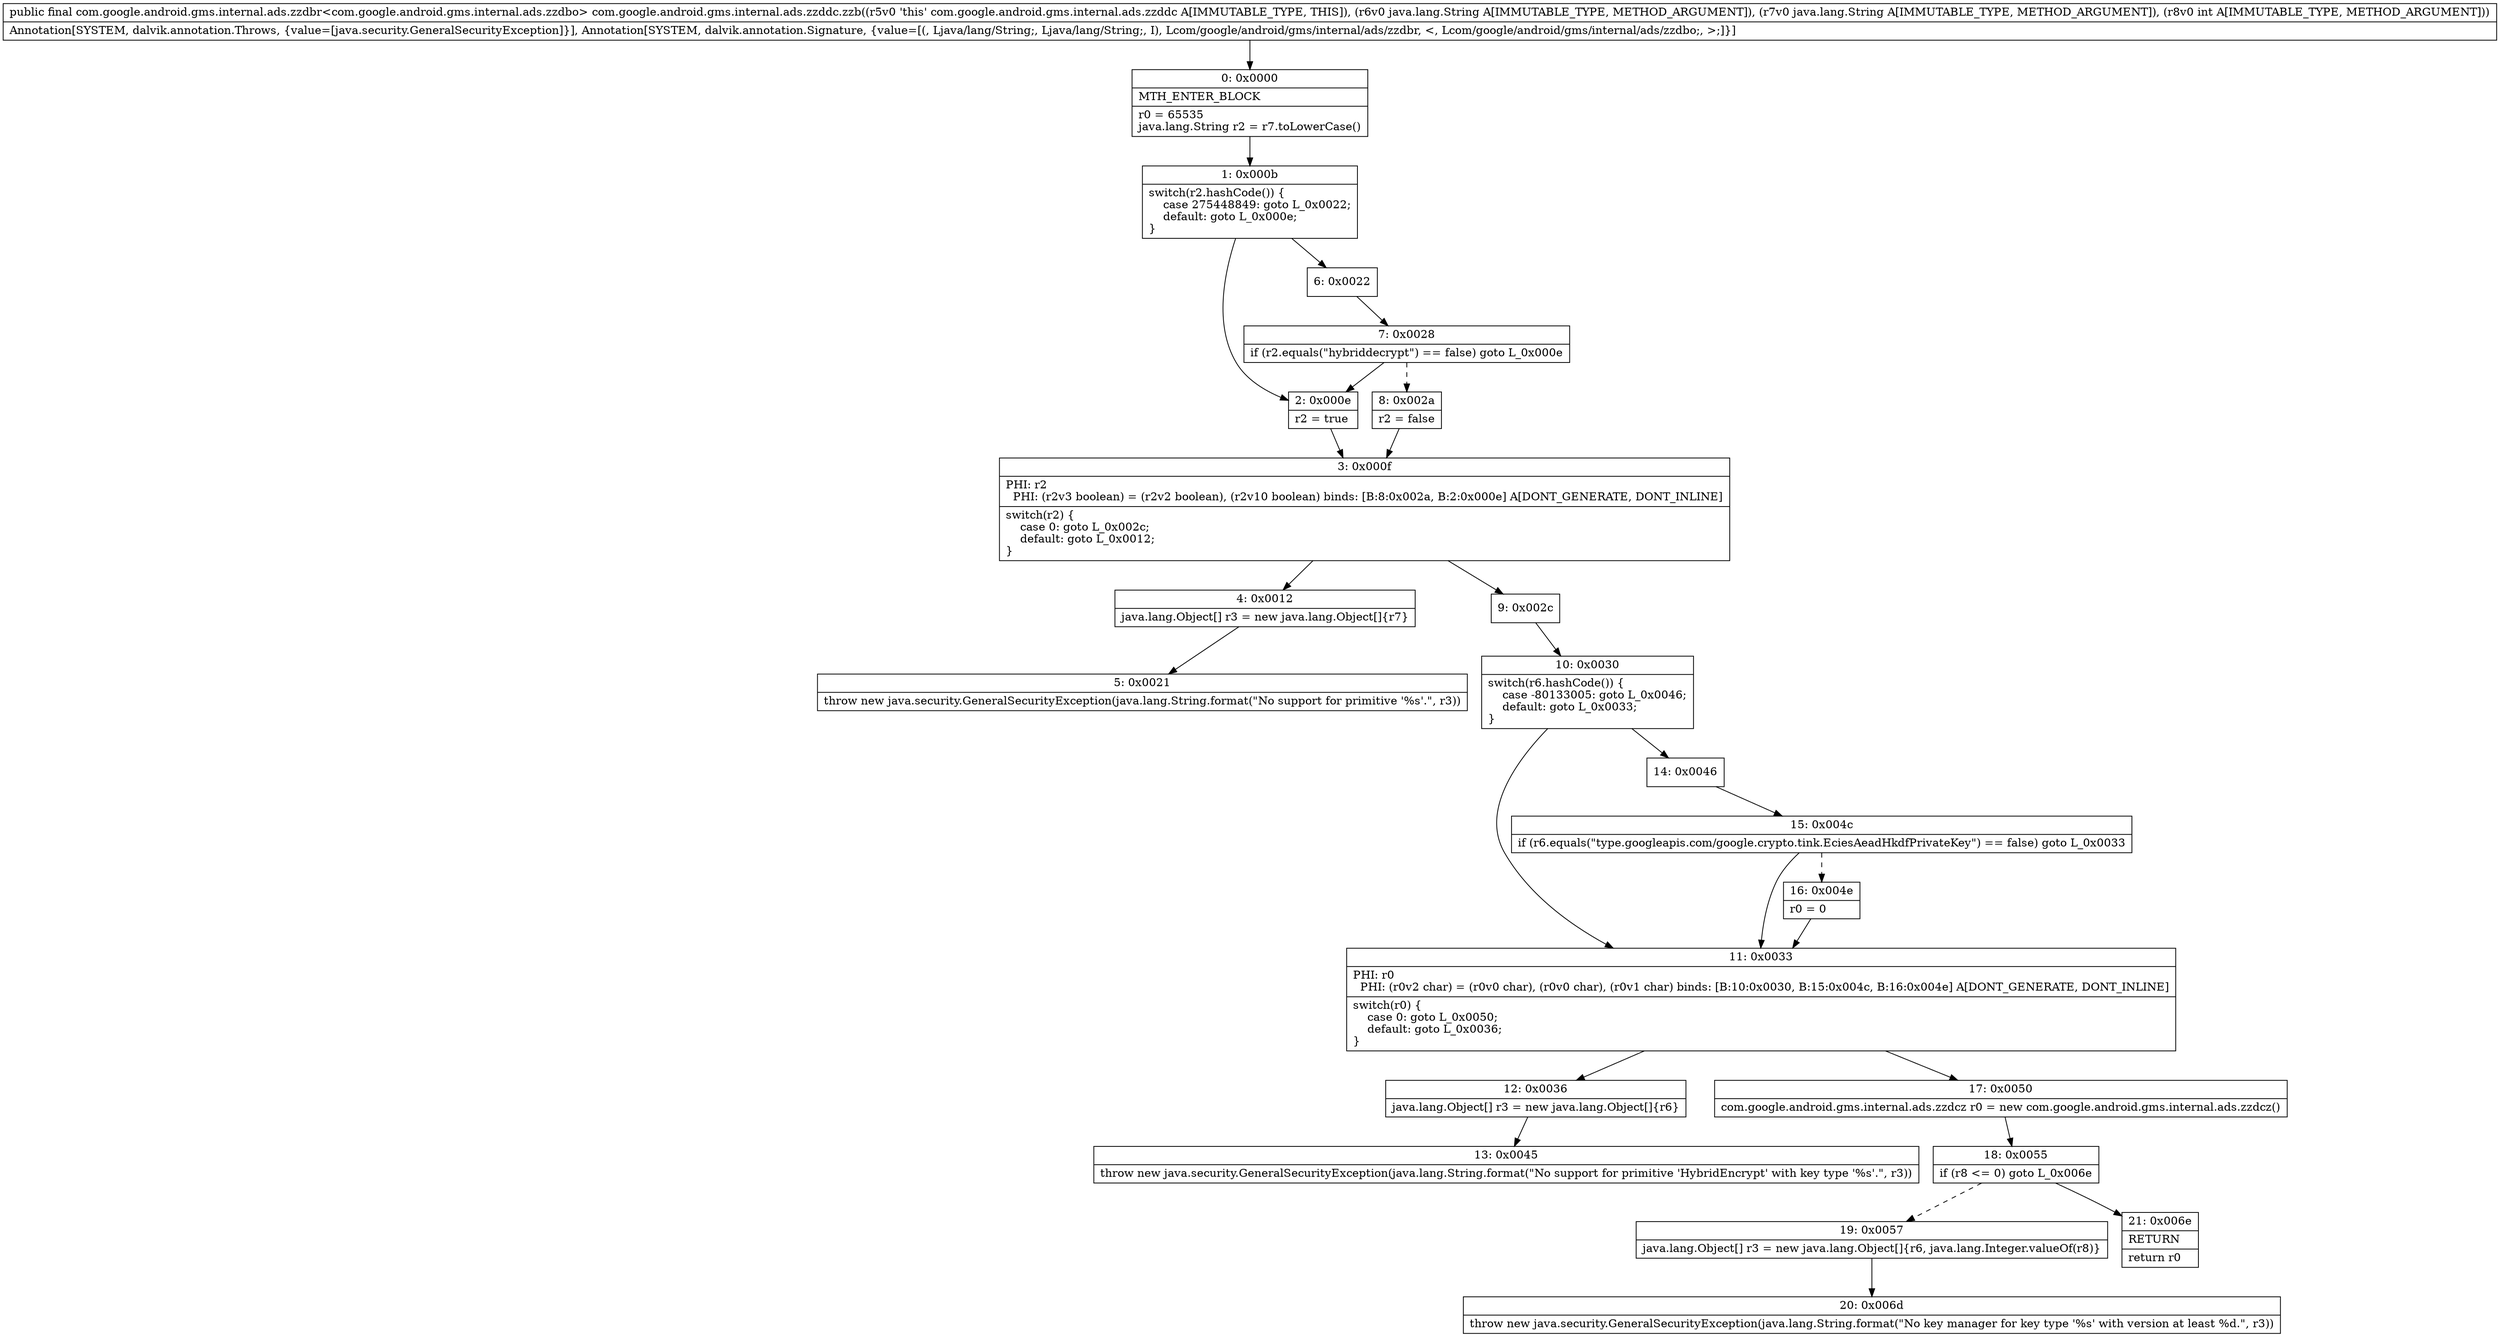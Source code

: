 digraph "CFG forcom.google.android.gms.internal.ads.zzddc.zzb(Ljava\/lang\/String;Ljava\/lang\/String;I)Lcom\/google\/android\/gms\/internal\/ads\/zzdbr;" {
Node_0 [shape=record,label="{0\:\ 0x0000|MTH_ENTER_BLOCK\l|r0 = 65535\ljava.lang.String r2 = r7.toLowerCase()\l}"];
Node_1 [shape=record,label="{1\:\ 0x000b|switch(r2.hashCode()) \{\l    case 275448849: goto L_0x0022;\l    default: goto L_0x000e;\l\}\l}"];
Node_2 [shape=record,label="{2\:\ 0x000e|r2 = true\l}"];
Node_3 [shape=record,label="{3\:\ 0x000f|PHI: r2 \l  PHI: (r2v3 boolean) = (r2v2 boolean), (r2v10 boolean) binds: [B:8:0x002a, B:2:0x000e] A[DONT_GENERATE, DONT_INLINE]\l|switch(r2) \{\l    case 0: goto L_0x002c;\l    default: goto L_0x0012;\l\}\l}"];
Node_4 [shape=record,label="{4\:\ 0x0012|java.lang.Object[] r3 = new java.lang.Object[]\{r7\}\l}"];
Node_5 [shape=record,label="{5\:\ 0x0021|throw new java.security.GeneralSecurityException(java.lang.String.format(\"No support for primitive '%s'.\", r3))\l}"];
Node_6 [shape=record,label="{6\:\ 0x0022}"];
Node_7 [shape=record,label="{7\:\ 0x0028|if (r2.equals(\"hybriddecrypt\") == false) goto L_0x000e\l}"];
Node_8 [shape=record,label="{8\:\ 0x002a|r2 = false\l}"];
Node_9 [shape=record,label="{9\:\ 0x002c}"];
Node_10 [shape=record,label="{10\:\ 0x0030|switch(r6.hashCode()) \{\l    case \-80133005: goto L_0x0046;\l    default: goto L_0x0033;\l\}\l}"];
Node_11 [shape=record,label="{11\:\ 0x0033|PHI: r0 \l  PHI: (r0v2 char) = (r0v0 char), (r0v0 char), (r0v1 char) binds: [B:10:0x0030, B:15:0x004c, B:16:0x004e] A[DONT_GENERATE, DONT_INLINE]\l|switch(r0) \{\l    case 0: goto L_0x0050;\l    default: goto L_0x0036;\l\}\l}"];
Node_12 [shape=record,label="{12\:\ 0x0036|java.lang.Object[] r3 = new java.lang.Object[]\{r6\}\l}"];
Node_13 [shape=record,label="{13\:\ 0x0045|throw new java.security.GeneralSecurityException(java.lang.String.format(\"No support for primitive 'HybridEncrypt' with key type '%s'.\", r3))\l}"];
Node_14 [shape=record,label="{14\:\ 0x0046}"];
Node_15 [shape=record,label="{15\:\ 0x004c|if (r6.equals(\"type.googleapis.com\/google.crypto.tink.EciesAeadHkdfPrivateKey\") == false) goto L_0x0033\l}"];
Node_16 [shape=record,label="{16\:\ 0x004e|r0 = 0\l}"];
Node_17 [shape=record,label="{17\:\ 0x0050|com.google.android.gms.internal.ads.zzdcz r0 = new com.google.android.gms.internal.ads.zzdcz()\l}"];
Node_18 [shape=record,label="{18\:\ 0x0055|if (r8 \<= 0) goto L_0x006e\l}"];
Node_19 [shape=record,label="{19\:\ 0x0057|java.lang.Object[] r3 = new java.lang.Object[]\{r6, java.lang.Integer.valueOf(r8)\}\l}"];
Node_20 [shape=record,label="{20\:\ 0x006d|throw new java.security.GeneralSecurityException(java.lang.String.format(\"No key manager for key type '%s' with version at least %d.\", r3))\l}"];
Node_21 [shape=record,label="{21\:\ 0x006e|RETURN\l|return r0\l}"];
MethodNode[shape=record,label="{public final com.google.android.gms.internal.ads.zzdbr\<com.google.android.gms.internal.ads.zzdbo\> com.google.android.gms.internal.ads.zzddc.zzb((r5v0 'this' com.google.android.gms.internal.ads.zzddc A[IMMUTABLE_TYPE, THIS]), (r6v0 java.lang.String A[IMMUTABLE_TYPE, METHOD_ARGUMENT]), (r7v0 java.lang.String A[IMMUTABLE_TYPE, METHOD_ARGUMENT]), (r8v0 int A[IMMUTABLE_TYPE, METHOD_ARGUMENT]))  | Annotation[SYSTEM, dalvik.annotation.Throws, \{value=[java.security.GeneralSecurityException]\}], Annotation[SYSTEM, dalvik.annotation.Signature, \{value=[(, Ljava\/lang\/String;, Ljava\/lang\/String;, I), Lcom\/google\/android\/gms\/internal\/ads\/zzdbr, \<, Lcom\/google\/android\/gms\/internal\/ads\/zzdbo;, \>;]\}]\l}"];
MethodNode -> Node_0;
Node_0 -> Node_1;
Node_1 -> Node_2;
Node_1 -> Node_6;
Node_2 -> Node_3;
Node_3 -> Node_4;
Node_3 -> Node_9;
Node_4 -> Node_5;
Node_6 -> Node_7;
Node_7 -> Node_2;
Node_7 -> Node_8[style=dashed];
Node_8 -> Node_3;
Node_9 -> Node_10;
Node_10 -> Node_11;
Node_10 -> Node_14;
Node_11 -> Node_12;
Node_11 -> Node_17;
Node_12 -> Node_13;
Node_14 -> Node_15;
Node_15 -> Node_11;
Node_15 -> Node_16[style=dashed];
Node_16 -> Node_11;
Node_17 -> Node_18;
Node_18 -> Node_19[style=dashed];
Node_18 -> Node_21;
Node_19 -> Node_20;
}

